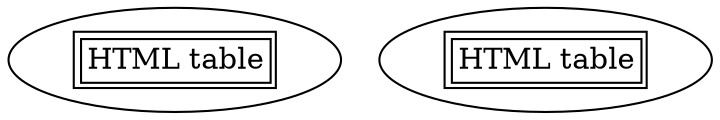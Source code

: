 digraph graph_14
{
	rankdir = TB

	node_14_1 [label = <<table><tr><td>HTML table</td></tr></table>>]
	node_14_2 [label = <<table><tr><td>HTML table</td></tr></table>>]
}
